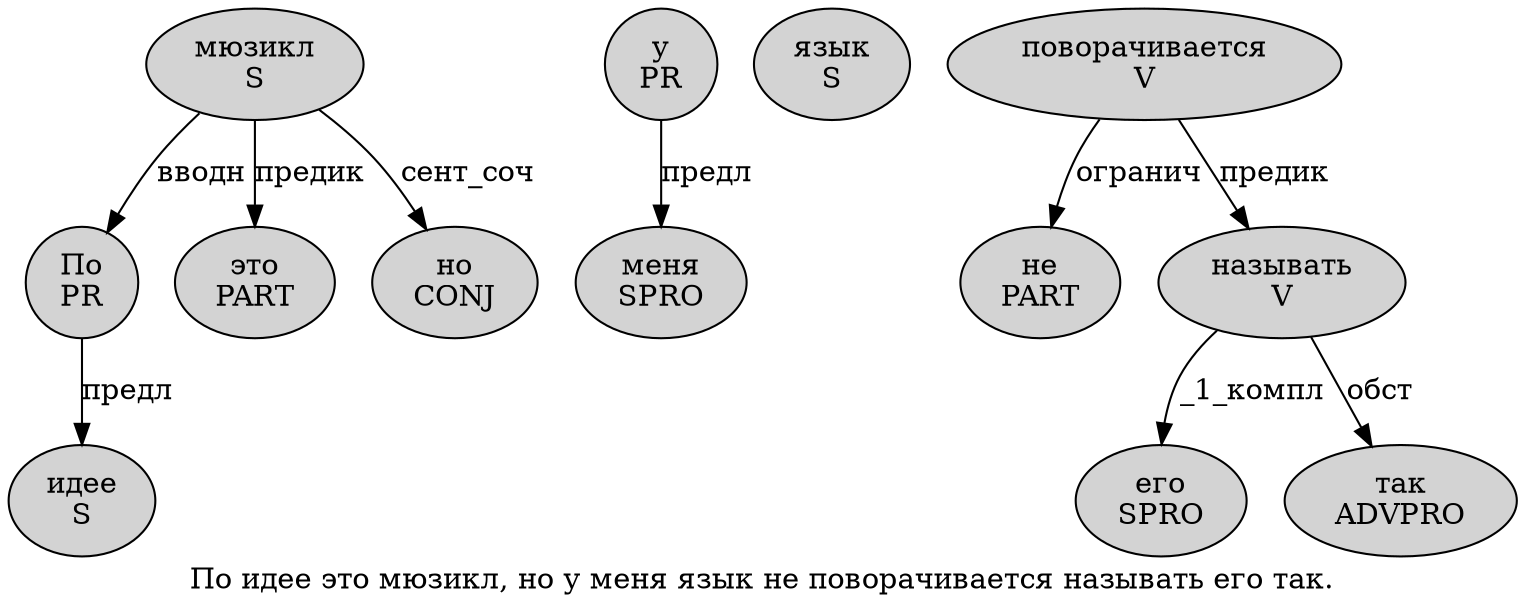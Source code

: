 digraph SENTENCE_805 {
	graph [label="По идее это мюзикл, но у меня язык не поворачивается называть его так."]
	node [style=filled]
		0 [label="По
PR" color="" fillcolor=lightgray penwidth=1 shape=ellipse]
		1 [label="идее
S" color="" fillcolor=lightgray penwidth=1 shape=ellipse]
		2 [label="это
PART" color="" fillcolor=lightgray penwidth=1 shape=ellipse]
		3 [label="мюзикл
S" color="" fillcolor=lightgray penwidth=1 shape=ellipse]
		5 [label="но
CONJ" color="" fillcolor=lightgray penwidth=1 shape=ellipse]
		6 [label="у
PR" color="" fillcolor=lightgray penwidth=1 shape=ellipse]
		7 [label="меня
SPRO" color="" fillcolor=lightgray penwidth=1 shape=ellipse]
		8 [label="язык
S" color="" fillcolor=lightgray penwidth=1 shape=ellipse]
		9 [label="не
PART" color="" fillcolor=lightgray penwidth=1 shape=ellipse]
		10 [label="поворачивается
V" color="" fillcolor=lightgray penwidth=1 shape=ellipse]
		11 [label="называть
V" color="" fillcolor=lightgray penwidth=1 shape=ellipse]
		12 [label="его
SPRO" color="" fillcolor=lightgray penwidth=1 shape=ellipse]
		13 [label="так
ADVPRO" color="" fillcolor=lightgray penwidth=1 shape=ellipse]
			0 -> 1 [label="предл"]
			6 -> 7 [label="предл"]
			11 -> 12 [label="_1_компл"]
			11 -> 13 [label="обст"]
			10 -> 9 [label="огранич"]
			10 -> 11 [label="предик"]
			3 -> 0 [label="вводн"]
			3 -> 2 [label="предик"]
			3 -> 5 [label="сент_соч"]
}